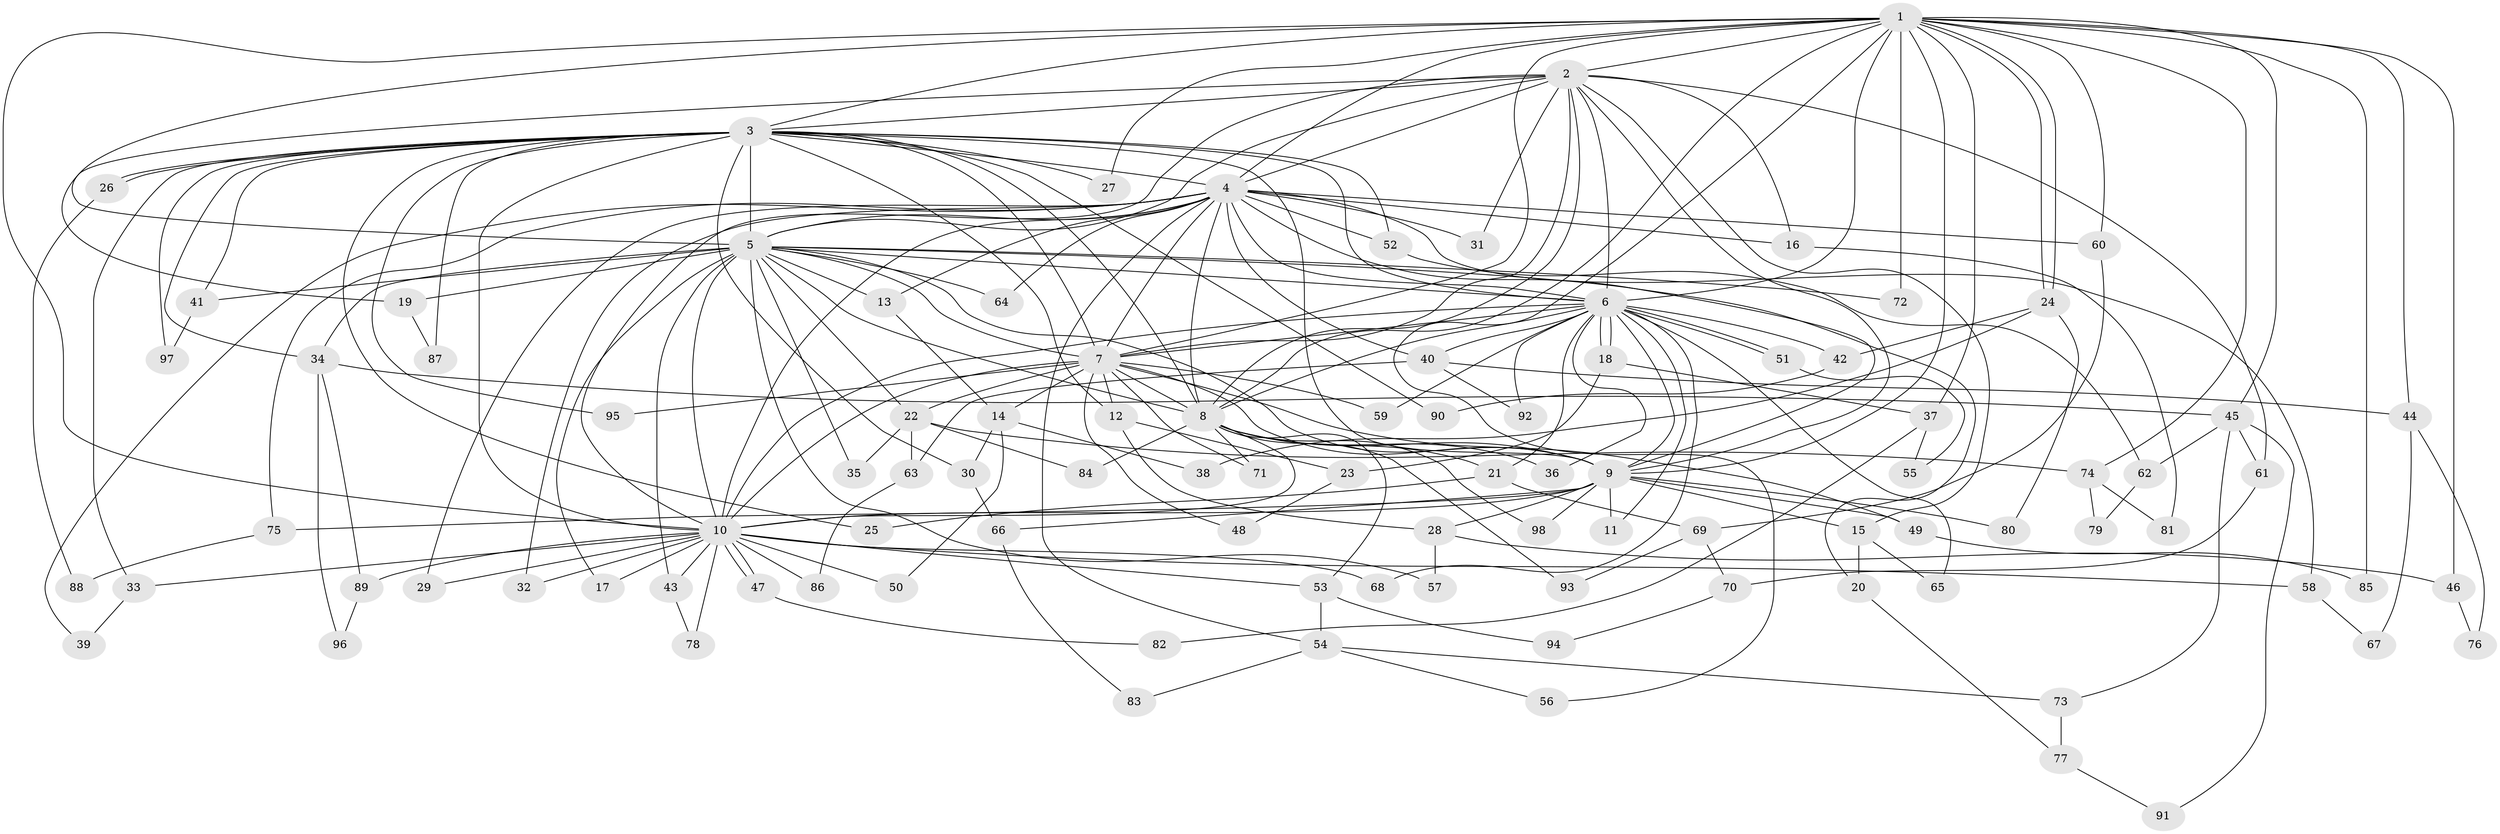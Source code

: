 // coarse degree distribution, {31: 0.014285714285714285, 22: 0.014285714285714285, 19: 0.014285714285714285, 24: 0.014285714285714285, 17: 0.014285714285714285, 13: 0.014285714285714285, 14: 0.014285714285714285, 2: 0.4142857142857143, 6: 0.07142857142857142, 3: 0.2857142857142857, 5: 0.02857142857142857, 4: 0.08571428571428572, 8: 0.014285714285714285}
// Generated by graph-tools (version 1.1) at 2025/51/02/27/25 19:51:52]
// undirected, 98 vertices, 221 edges
graph export_dot {
graph [start="1"]
  node [color=gray90,style=filled];
  1;
  2;
  3;
  4;
  5;
  6;
  7;
  8;
  9;
  10;
  11;
  12;
  13;
  14;
  15;
  16;
  17;
  18;
  19;
  20;
  21;
  22;
  23;
  24;
  25;
  26;
  27;
  28;
  29;
  30;
  31;
  32;
  33;
  34;
  35;
  36;
  37;
  38;
  39;
  40;
  41;
  42;
  43;
  44;
  45;
  46;
  47;
  48;
  49;
  50;
  51;
  52;
  53;
  54;
  55;
  56;
  57;
  58;
  59;
  60;
  61;
  62;
  63;
  64;
  65;
  66;
  67;
  68;
  69;
  70;
  71;
  72;
  73;
  74;
  75;
  76;
  77;
  78;
  79;
  80;
  81;
  82;
  83;
  84;
  85;
  86;
  87;
  88;
  89;
  90;
  91;
  92;
  93;
  94;
  95;
  96;
  97;
  98;
  1 -- 2;
  1 -- 3;
  1 -- 4;
  1 -- 5;
  1 -- 6;
  1 -- 7;
  1 -- 8;
  1 -- 9;
  1 -- 10;
  1 -- 24;
  1 -- 24;
  1 -- 27;
  1 -- 37;
  1 -- 44;
  1 -- 45;
  1 -- 46;
  1 -- 56;
  1 -- 60;
  1 -- 72;
  1 -- 74;
  1 -- 85;
  2 -- 3;
  2 -- 4;
  2 -- 5;
  2 -- 6;
  2 -- 7;
  2 -- 8;
  2 -- 9;
  2 -- 10;
  2 -- 15;
  2 -- 16;
  2 -- 19;
  2 -- 31;
  2 -- 61;
  3 -- 4;
  3 -- 5;
  3 -- 6;
  3 -- 7;
  3 -- 8;
  3 -- 9;
  3 -- 10;
  3 -- 12;
  3 -- 25;
  3 -- 26;
  3 -- 26;
  3 -- 27;
  3 -- 30;
  3 -- 33;
  3 -- 34;
  3 -- 41;
  3 -- 52;
  3 -- 87;
  3 -- 90;
  3 -- 95;
  3 -- 97;
  4 -- 5;
  4 -- 6;
  4 -- 7;
  4 -- 8;
  4 -- 9;
  4 -- 10;
  4 -- 13;
  4 -- 16;
  4 -- 29;
  4 -- 31;
  4 -- 32;
  4 -- 39;
  4 -- 40;
  4 -- 52;
  4 -- 54;
  4 -- 58;
  4 -- 60;
  4 -- 64;
  4 -- 75;
  5 -- 6;
  5 -- 7;
  5 -- 8;
  5 -- 9;
  5 -- 10;
  5 -- 13;
  5 -- 17;
  5 -- 19;
  5 -- 20;
  5 -- 22;
  5 -- 34;
  5 -- 35;
  5 -- 41;
  5 -- 43;
  5 -- 57;
  5 -- 64;
  5 -- 72;
  6 -- 7;
  6 -- 8;
  6 -- 9;
  6 -- 10;
  6 -- 11;
  6 -- 18;
  6 -- 18;
  6 -- 21;
  6 -- 36;
  6 -- 40;
  6 -- 42;
  6 -- 51;
  6 -- 51;
  6 -- 59;
  6 -- 65;
  6 -- 68;
  6 -- 92;
  7 -- 8;
  7 -- 9;
  7 -- 10;
  7 -- 12;
  7 -- 14;
  7 -- 22;
  7 -- 48;
  7 -- 49;
  7 -- 59;
  7 -- 71;
  7 -- 95;
  8 -- 9;
  8 -- 10;
  8 -- 21;
  8 -- 36;
  8 -- 53;
  8 -- 71;
  8 -- 84;
  8 -- 93;
  8 -- 98;
  9 -- 10;
  9 -- 11;
  9 -- 15;
  9 -- 28;
  9 -- 49;
  9 -- 66;
  9 -- 75;
  9 -- 80;
  9 -- 98;
  10 -- 17;
  10 -- 29;
  10 -- 32;
  10 -- 33;
  10 -- 43;
  10 -- 47;
  10 -- 47;
  10 -- 50;
  10 -- 53;
  10 -- 58;
  10 -- 68;
  10 -- 78;
  10 -- 86;
  10 -- 89;
  12 -- 23;
  12 -- 28;
  13 -- 14;
  14 -- 30;
  14 -- 38;
  14 -- 50;
  15 -- 20;
  15 -- 65;
  16 -- 81;
  18 -- 23;
  18 -- 37;
  19 -- 87;
  20 -- 77;
  21 -- 25;
  21 -- 69;
  22 -- 35;
  22 -- 63;
  22 -- 74;
  22 -- 84;
  23 -- 48;
  24 -- 38;
  24 -- 42;
  24 -- 80;
  26 -- 88;
  28 -- 46;
  28 -- 57;
  30 -- 66;
  33 -- 39;
  34 -- 45;
  34 -- 89;
  34 -- 96;
  37 -- 55;
  37 -- 82;
  40 -- 44;
  40 -- 63;
  40 -- 92;
  41 -- 97;
  42 -- 90;
  43 -- 78;
  44 -- 67;
  44 -- 76;
  45 -- 61;
  45 -- 62;
  45 -- 73;
  45 -- 91;
  46 -- 76;
  47 -- 82;
  49 -- 85;
  51 -- 55;
  52 -- 62;
  53 -- 54;
  53 -- 94;
  54 -- 56;
  54 -- 73;
  54 -- 83;
  58 -- 67;
  60 -- 69;
  61 -- 70;
  62 -- 79;
  63 -- 86;
  66 -- 83;
  69 -- 70;
  69 -- 93;
  70 -- 94;
  73 -- 77;
  74 -- 79;
  74 -- 81;
  75 -- 88;
  77 -- 91;
  89 -- 96;
}
